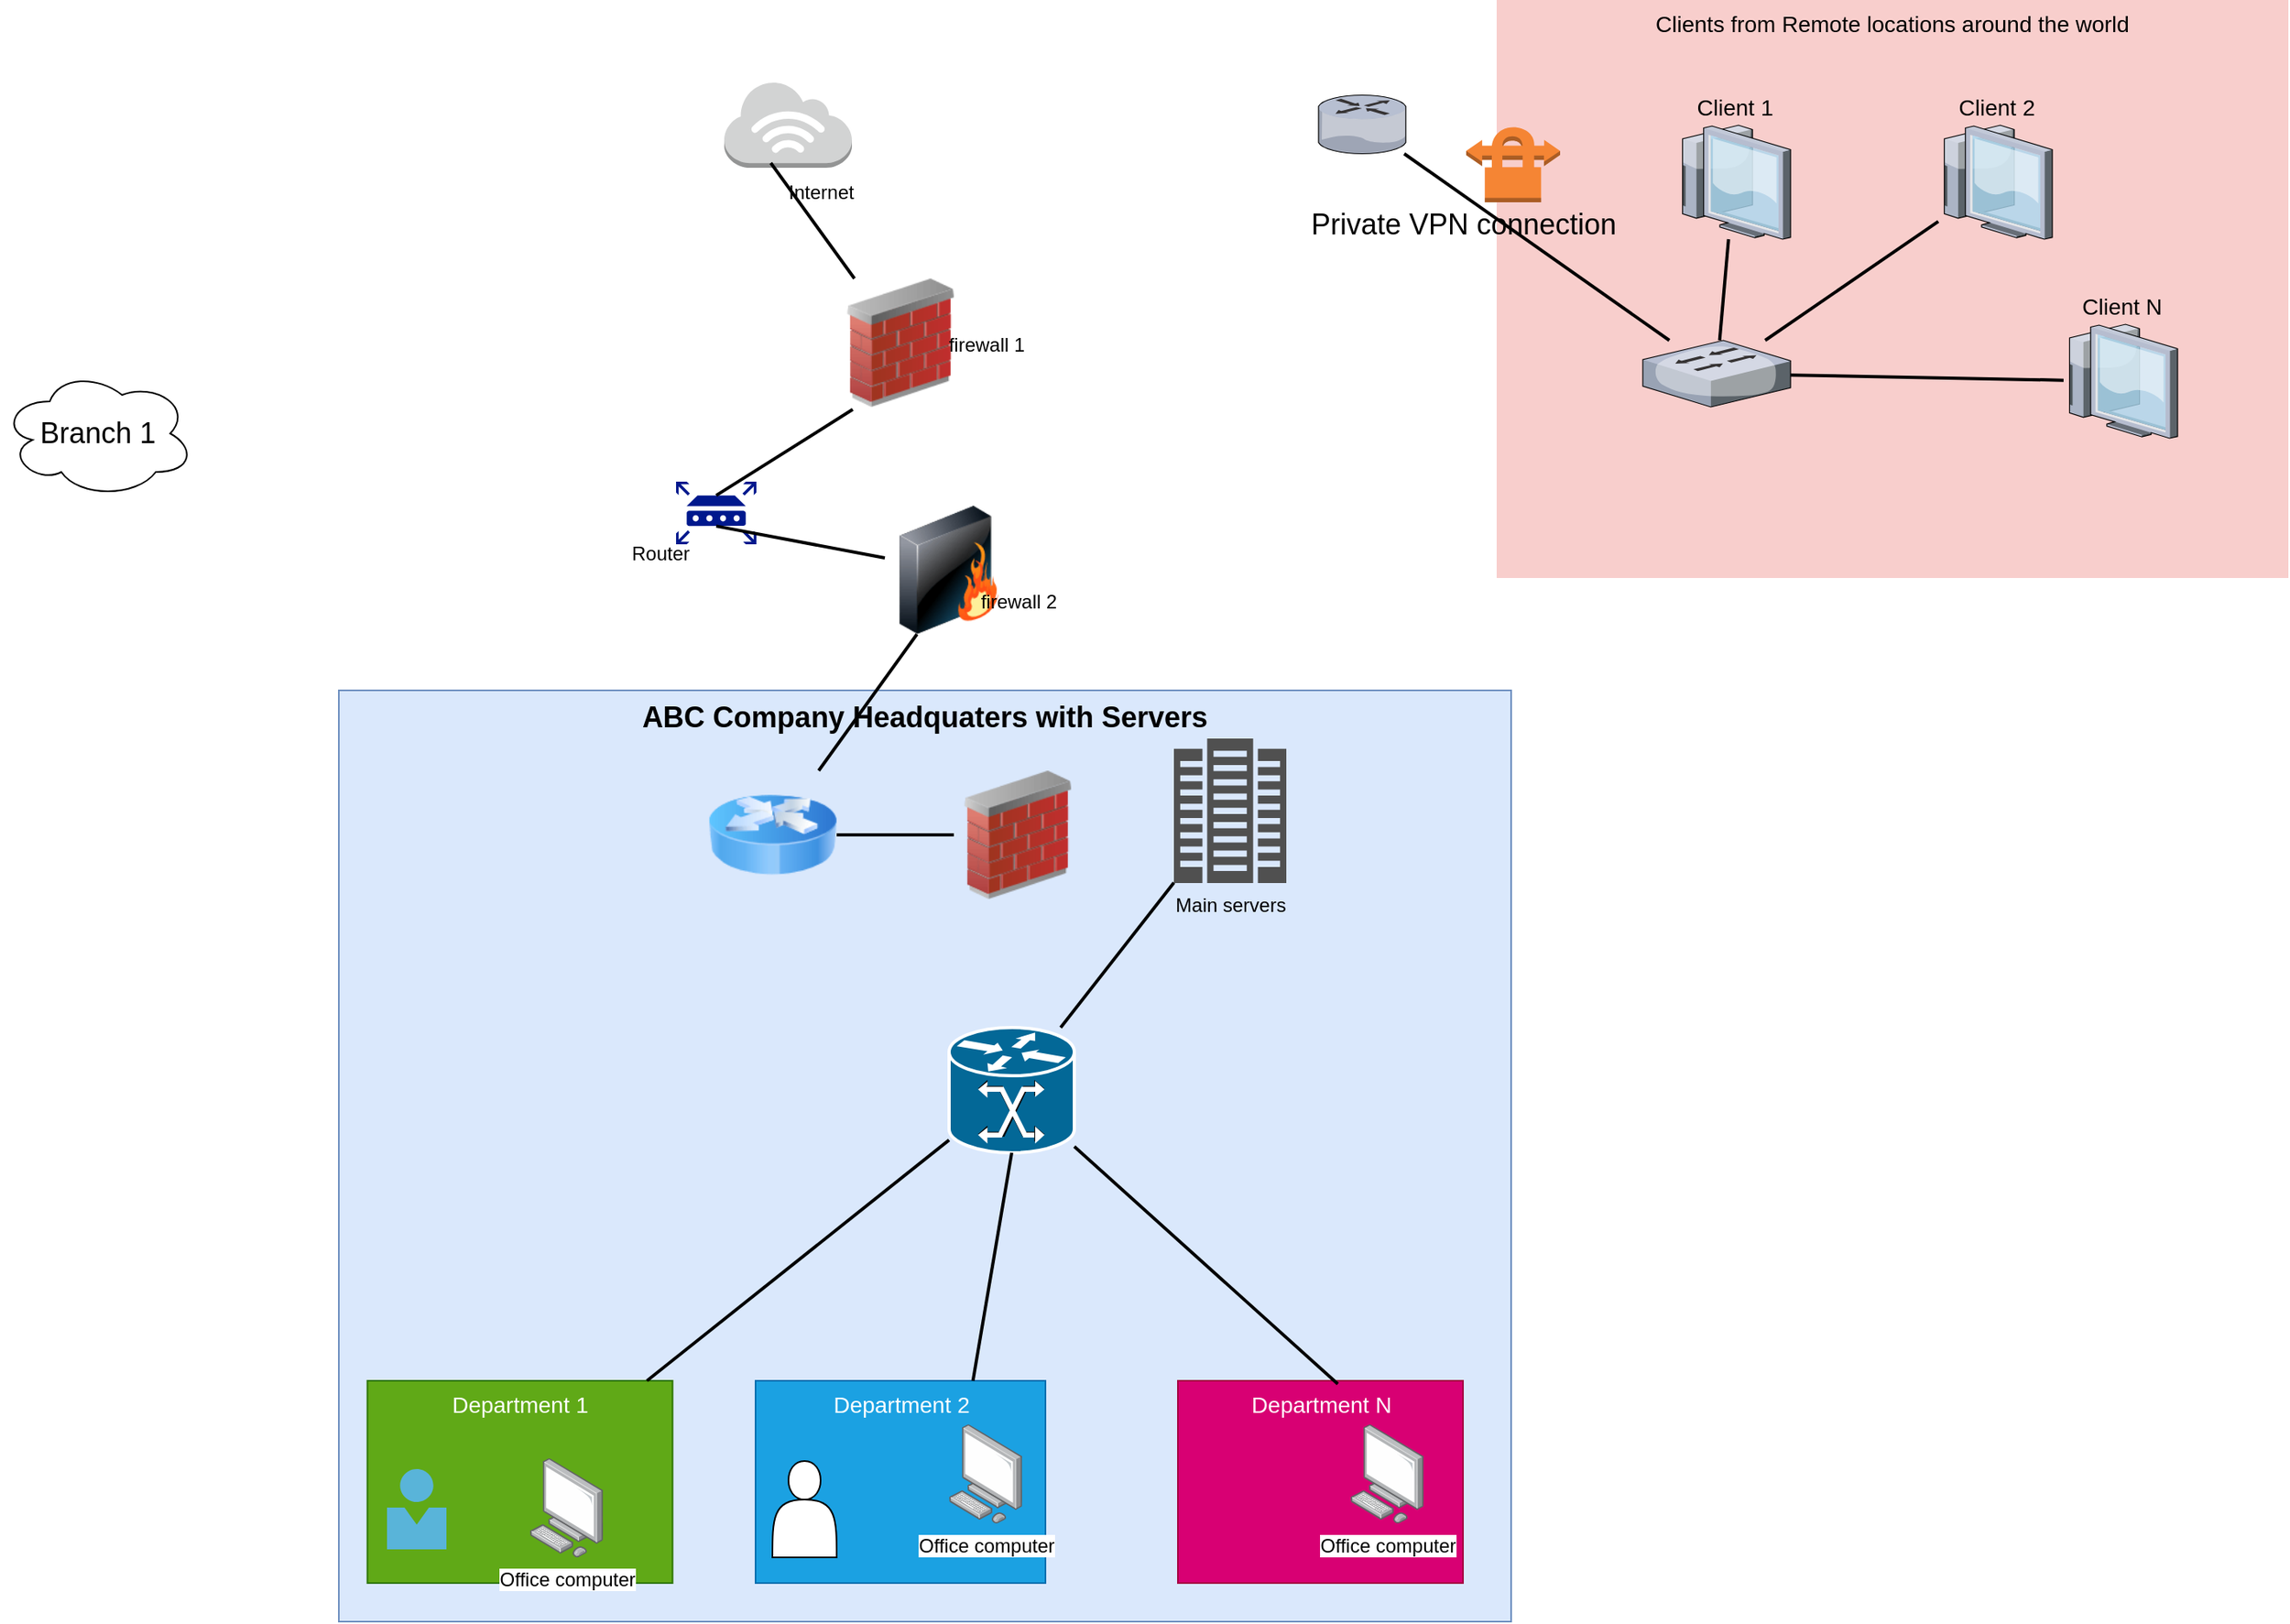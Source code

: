 <mxfile version="20.7.4" type="device"><diagram id="hyU-bhejoa185x5GGzPg" name="Page-1"><mxGraphModel dx="270" dy="395" grid="1" gridSize="10" guides="1" tooltips="1" connect="1" arrows="1" fold="1" page="1" pageScale="1" pageWidth="850" pageHeight="1100" math="0" shadow="0"><root><mxCell id="0"/><mxCell id="1" parent="0"/><mxCell id="z2CNUM2n9HA1sx5QMGbr-12" value="Clients from Remote locations around the world" style="whiteSpace=wrap;html=1;fillColor=#f8cecc;fontSize=14;strokeColor=none;verticalAlign=top;" vertex="1" parent="1"><mxGeometry x="1831" y="160" width="493" height="360" as="geometry"/></mxCell><mxCell id="z2CNUM2n9HA1sx5QMGbr-13" style="edgeStyle=none;rounded=0;html=1;startSize=10;endSize=10;jettySize=auto;orthogonalLoop=1;fontSize=14;endArrow=none;endFill=0;strokeWidth=2;" edge="1" parent="1" source="z2CNUM2n9HA1sx5QMGbr-14" target="z2CNUM2n9HA1sx5QMGbr-18"><mxGeometry relative="1" as="geometry"/></mxCell><mxCell id="z2CNUM2n9HA1sx5QMGbr-14" value="" style="verticalLabelPosition=bottom;aspect=fixed;html=1;verticalAlign=top;strokeColor=none;shape=mxgraph.citrix.router;fillColor=#66B2FF;gradientColor=#0066CC;fontSize=14;" vertex="1" parent="1"><mxGeometry x="1720" y="219.25" width="55" height="36.5" as="geometry"/></mxCell><mxCell id="z2CNUM2n9HA1sx5QMGbr-15" style="edgeStyle=none;rounded=0;html=1;startSize=10;endSize=10;jettySize=auto;orthogonalLoop=1;fontSize=14;endArrow=none;endFill=0;strokeWidth=2;" edge="1" parent="1" source="z2CNUM2n9HA1sx5QMGbr-18" target="z2CNUM2n9HA1sx5QMGbr-21"><mxGeometry relative="1" as="geometry"/></mxCell><mxCell id="z2CNUM2n9HA1sx5QMGbr-16" style="edgeStyle=none;rounded=0;html=1;startSize=10;endSize=10;jettySize=auto;orthogonalLoop=1;fontSize=14;endArrow=none;endFill=0;strokeWidth=2;" edge="1" parent="1" source="z2CNUM2n9HA1sx5QMGbr-18" target="z2CNUM2n9HA1sx5QMGbr-20"><mxGeometry relative="1" as="geometry"/></mxCell><mxCell id="z2CNUM2n9HA1sx5QMGbr-17" style="edgeStyle=none;rounded=0;html=1;startSize=10;endSize=10;jettySize=auto;orthogonalLoop=1;fontSize=14;endArrow=none;endFill=0;strokeWidth=2;" edge="1" parent="1" source="z2CNUM2n9HA1sx5QMGbr-18" target="z2CNUM2n9HA1sx5QMGbr-19"><mxGeometry relative="1" as="geometry"/></mxCell><mxCell id="z2CNUM2n9HA1sx5QMGbr-18" value="" style="verticalLabelPosition=bottom;aspect=fixed;html=1;verticalAlign=top;strokeColor=none;shape=mxgraph.citrix.switch;fillColor=#66B2FF;gradientColor=#0066CC;fontSize=14;" vertex="1" parent="1"><mxGeometry x="1922" y="372" width="92" height="41.5" as="geometry"/></mxCell><mxCell id="z2CNUM2n9HA1sx5QMGbr-19" value="Client N&lt;br&gt;" style="verticalLabelPosition=top;aspect=fixed;html=1;verticalAlign=bottom;strokeColor=none;shape=mxgraph.citrix.thin_client;fillColor=#66B2FF;gradientColor=#0066CC;fontSize=14;labelPosition=center;align=center;" vertex="1" parent="1"><mxGeometry x="2184" y="362" width="71" height="71" as="geometry"/></mxCell><mxCell id="z2CNUM2n9HA1sx5QMGbr-20" value="Client 2&lt;br&gt;" style="verticalLabelPosition=top;aspect=fixed;html=1;verticalAlign=bottom;strokeColor=none;shape=mxgraph.citrix.thin_client;fillColor=#66B2FF;gradientColor=#0066CC;fontSize=14;labelPosition=center;align=center;" vertex="1" parent="1"><mxGeometry x="2106" y="238" width="71" height="71" as="geometry"/></mxCell><mxCell id="z2CNUM2n9HA1sx5QMGbr-21" value="Client 1&lt;br&gt;" style="verticalLabelPosition=top;aspect=fixed;html=1;verticalAlign=bottom;strokeColor=none;shape=mxgraph.citrix.thin_client;fillColor=#66B2FF;gradientColor=#0066CC;fontSize=14;labelPosition=center;align=center;" vertex="1" parent="1"><mxGeometry x="1943" y="238" width="71" height="71" as="geometry"/></mxCell><mxCell id="z2CNUM2n9HA1sx5QMGbr-22" value="&lt;b&gt;&lt;font style=&quot;font-size: 18px;&quot;&gt;ABC Company Headquaters with Servers&lt;/font&gt;&lt;/b&gt;" style="whiteSpace=wrap;html=1;fillColor=#dae8fc;fontSize=14;strokeColor=#6c8ebf;verticalAlign=top;" vertex="1" parent="1"><mxGeometry x="1110" y="590" width="730" height="580" as="geometry"/></mxCell><mxCell id="z2CNUM2n9HA1sx5QMGbr-23" value="" style="outlineConnect=0;dashed=0;verticalLabelPosition=bottom;verticalAlign=top;align=center;html=1;shape=mxgraph.aws3.internet_3;fillColor=#D2D3D3;gradientColor=none;" vertex="1" parent="1"><mxGeometry x="1350" y="210.5" width="79.5" height="54" as="geometry"/></mxCell><mxCell id="z2CNUM2n9HA1sx5QMGbr-24" value="Internet" style="text;html=1;align=center;verticalAlign=middle;resizable=0;points=[];autosize=1;strokeColor=none;fillColor=none;" vertex="1" parent="1"><mxGeometry x="1380" y="264.5" width="60" height="30" as="geometry"/></mxCell><mxCell id="z2CNUM2n9HA1sx5QMGbr-25" value="" style="image;html=1;image=img/lib/clip_art/networking/Firewall_02_128x128.png" vertex="1" parent="1"><mxGeometry x="1420" y="333.5" width="80" height="80" as="geometry"/></mxCell><mxCell id="z2CNUM2n9HA1sx5QMGbr-26" value="" style="image;html=1;image=img/lib/clip_art/networking/Firewall_128x128.png" vertex="1" parent="1"><mxGeometry x="1450" y="475" width="80" height="80" as="geometry"/></mxCell><mxCell id="z2CNUM2n9HA1sx5QMGbr-27" value="" style="sketch=0;aspect=fixed;pointerEvents=1;shadow=0;dashed=0;html=1;strokeColor=none;labelPosition=center;verticalLabelPosition=bottom;verticalAlign=top;align=center;fillColor=#00188D;shape=mxgraph.mscae.enterprise.router" vertex="1" parent="1"><mxGeometry x="1320" y="460" width="50" height="39" as="geometry"/></mxCell><mxCell id="z2CNUM2n9HA1sx5QMGbr-28" value="firewall 1" style="text;html=1;align=center;verticalAlign=middle;resizable=0;points=[];autosize=1;strokeColor=none;fillColor=none;" vertex="1" parent="1"><mxGeometry x="1477.8" y="360" width="70" height="30" as="geometry"/></mxCell><mxCell id="z2CNUM2n9HA1sx5QMGbr-29" value="firewall 2" style="text;html=1;align=center;verticalAlign=middle;resizable=0;points=[];autosize=1;strokeColor=none;fillColor=none;" vertex="1" parent="1"><mxGeometry x="1498" y="520" width="70" height="30" as="geometry"/></mxCell><mxCell id="z2CNUM2n9HA1sx5QMGbr-30" value="Router" style="text;html=1;align=center;verticalAlign=middle;resizable=0;points=[];autosize=1;strokeColor=none;fillColor=none;" vertex="1" parent="1"><mxGeometry x="1280" y="490" width="60" height="30" as="geometry"/></mxCell><mxCell id="z2CNUM2n9HA1sx5QMGbr-31" style="edgeStyle=none;rounded=0;html=1;startSize=10;endSize=10;jettySize=auto;orthogonalLoop=1;fontSize=14;endArrow=none;endFill=0;strokeWidth=2;entryX=-0.017;entryY=-0.1;entryDx=0;entryDy=0;entryPerimeter=0;" edge="1" parent="1" source="z2CNUM2n9HA1sx5QMGbr-25" target="z2CNUM2n9HA1sx5QMGbr-24"><mxGeometry x="-1" relative="1" as="geometry"><mxPoint x="1550" y="100" as="sourcePoint"/><mxPoint x="1561.159" y="1" as="targetPoint"/><mxPoint as="offset"/></mxGeometry></mxCell><mxCell id="z2CNUM2n9HA1sx5QMGbr-32" style="edgeStyle=none;rounded=0;html=1;startSize=10;endSize=10;jettySize=auto;orthogonalLoop=1;fontSize=14;endArrow=none;endFill=0;strokeWidth=2;exitX=0.5;exitY=0.22;exitDx=0;exitDy=0;exitPerimeter=0;entryX=0.125;entryY=1.019;entryDx=0;entryDy=0;entryPerimeter=0;" edge="1" parent="1" source="z2CNUM2n9HA1sx5QMGbr-27" target="z2CNUM2n9HA1sx5QMGbr-25"><mxGeometry relative="1" as="geometry"><mxPoint x="1990.339" y="392" as="sourcePoint"/><mxPoint x="1460" y="360" as="targetPoint"/></mxGeometry></mxCell><mxCell id="z2CNUM2n9HA1sx5QMGbr-33" style="edgeStyle=none;rounded=0;html=1;startSize=10;endSize=10;jettySize=auto;orthogonalLoop=1;fontSize=14;endArrow=none;endFill=0;strokeWidth=2;entryX=0.5;entryY=0.71;entryDx=0;entryDy=0;entryPerimeter=0;" edge="1" parent="1" source="z2CNUM2n9HA1sx5QMGbr-26" target="z2CNUM2n9HA1sx5QMGbr-27"><mxGeometry relative="1" as="geometry"><mxPoint x="1410" y="360" as="sourcePoint"/><mxPoint x="1421.159" y="261" as="targetPoint"/></mxGeometry></mxCell><mxCell id="z2CNUM2n9HA1sx5QMGbr-34" style="edgeStyle=none;rounded=0;html=1;startSize=10;endSize=10;jettySize=auto;orthogonalLoop=1;fontSize=14;endArrow=none;endFill=0;strokeWidth=2;entryX=0.25;entryY=1;entryDx=0;entryDy=0;" edge="1" parent="1" source="z2CNUM2n9HA1sx5QMGbr-35" target="z2CNUM2n9HA1sx5QMGbr-26"><mxGeometry relative="1" as="geometry"><mxPoint x="2010.339" y="412" as="sourcePoint"/><mxPoint x="2021.498" y="313" as="targetPoint"/></mxGeometry></mxCell><mxCell id="z2CNUM2n9HA1sx5QMGbr-35" value="" style="image;html=1;image=img/lib/clip_art/networking/Router_Icon_128x128.png" vertex="1" parent="1"><mxGeometry x="1340" y="640" width="80" height="80" as="geometry"/></mxCell><mxCell id="z2CNUM2n9HA1sx5QMGbr-36" value="" style="shape=mxgraph.cisco.switches.mgx_8000_multiservice_switch;html=1;pointerEvents=1;dashed=0;fillColor=#036897;strokeColor=#ffffff;strokeWidth=2;verticalLabelPosition=bottom;verticalAlign=top;align=center;outlineConnect=0;" vertex="1" parent="1"><mxGeometry x="1490" y="800" width="78" height="78" as="geometry"/></mxCell><mxCell id="z2CNUM2n9HA1sx5QMGbr-40" style="edgeStyle=none;rounded=0;html=1;startSize=10;endSize=10;jettySize=auto;orthogonalLoop=1;fontSize=14;endArrow=none;endFill=0;strokeWidth=2;" edge="1" parent="1" source="z2CNUM2n9HA1sx5QMGbr-55" target="z2CNUM2n9HA1sx5QMGbr-36"><mxGeometry relative="1" as="geometry"><mxPoint x="2060" y="840" as="sourcePoint"/><mxPoint x="2207" y="789" as="targetPoint"/></mxGeometry></mxCell><mxCell id="z2CNUM2n9HA1sx5QMGbr-42" value="Department 1" style="whiteSpace=wrap;html=1;fillColor=#60a917;fontSize=14;strokeColor=#2D7600;verticalAlign=top;fontColor=#ffffff;" vertex="1" parent="1"><mxGeometry x="1127.8" y="1020" width="190" height="126" as="geometry"/></mxCell><mxCell id="z2CNUM2n9HA1sx5QMGbr-43" value="Office computer" style="points=[];aspect=fixed;html=1;align=center;shadow=0;dashed=0;image;image=img/lib/allied_telesis/computer_and_terminals/Personal_Computer.svg;" vertex="1" parent="1"><mxGeometry x="1229" y="1068.2" width="45.6" height="61.8" as="geometry"/></mxCell><mxCell id="z2CNUM2n9HA1sx5QMGbr-44" value="" style="sketch=0;aspect=fixed;html=1;points=[];align=center;image;fontSize=12;image=img/lib/mscae/Person.svg;" vertex="1" parent="1"><mxGeometry x="1140" y="1075" width="37" height="50" as="geometry"/></mxCell><mxCell id="z2CNUM2n9HA1sx5QMGbr-47" value="Department 2" style="whiteSpace=wrap;html=1;fillColor=#1ba1e2;fontSize=14;strokeColor=#006EAF;verticalAlign=top;fontColor=#ffffff;" vertex="1" parent="1"><mxGeometry x="1369.5" y="1020" width="180.5" height="126" as="geometry"/></mxCell><mxCell id="z2CNUM2n9HA1sx5QMGbr-48" value="Department N" style="whiteSpace=wrap;html=1;fillColor=#d80073;fontSize=14;strokeColor=#A50040;verticalAlign=top;fontColor=#ffffff;" vertex="1" parent="1"><mxGeometry x="1632.5" y="1020" width="177.5" height="126" as="geometry"/></mxCell><mxCell id="z2CNUM2n9HA1sx5QMGbr-49" value="" style="shape=actor;whiteSpace=wrap;html=1;" vertex="1" parent="1"><mxGeometry x="1380" y="1070" width="40" height="60" as="geometry"/></mxCell><mxCell id="z2CNUM2n9HA1sx5QMGbr-50" value="" style="shape=image;html=1;verticalAlign=top;verticalLabelPosition=bottom;labelBackgroundColor=#ffffff;imageAspect=0;aspect=fixed;image=https://cdn1.iconfinder.com/data/icons/ionicons-fill-vol-2/512/person-128.png" vertex="1" parent="1"><mxGeometry x="1646" y="1060" width="54" height="54" as="geometry"/></mxCell><mxCell id="z2CNUM2n9HA1sx5QMGbr-51" value="Office computer" style="points=[];aspect=fixed;html=1;align=center;shadow=0;dashed=0;image;image=img/lib/allied_telesis/computer_and_terminals/Personal_Computer.svg;" vertex="1" parent="1"><mxGeometry x="1490" y="1047.1" width="45.6" height="61.8" as="geometry"/></mxCell><mxCell id="z2CNUM2n9HA1sx5QMGbr-53" value="Office computer" style="points=[];aspect=fixed;html=1;align=center;shadow=0;dashed=0;image;image=img/lib/allied_telesis/computer_and_terminals/Personal_Computer.svg;" vertex="1" parent="1"><mxGeometry x="1740" y="1047.1" width="45.6" height="61.8" as="geometry"/></mxCell><mxCell id="z2CNUM2n9HA1sx5QMGbr-54" value="" style="image;html=1;image=img/lib/clip_art/networking/Firewall_02_128x128.png" vertex="1" parent="1"><mxGeometry x="1493" y="640" width="80" height="80" as="geometry"/></mxCell><mxCell id="z2CNUM2n9HA1sx5QMGbr-55" value="Main servers" style="sketch=0;pointerEvents=1;shadow=0;dashed=0;html=1;strokeColor=none;fillColor=#505050;labelPosition=center;verticalLabelPosition=bottom;verticalAlign=top;outlineConnect=0;align=center;shape=mxgraph.office.servers.datacenter;" vertex="1" parent="1"><mxGeometry x="1630" y="620" width="70" height="90" as="geometry"/></mxCell><mxCell id="z2CNUM2n9HA1sx5QMGbr-56" style="edgeStyle=none;rounded=0;html=1;startSize=10;endSize=10;jettySize=auto;orthogonalLoop=1;fontSize=14;endArrow=none;endFill=0;strokeWidth=2;exitX=1;exitY=0.5;exitDx=0;exitDy=0;" edge="1" parent="1" source="z2CNUM2n9HA1sx5QMGbr-35" target="z2CNUM2n9HA1sx5QMGbr-54"><mxGeometry relative="1" as="geometry"><mxPoint x="950" y="720" as="sourcePoint"/><mxPoint x="1042.54" y="830" as="targetPoint"/></mxGeometry></mxCell><mxCell id="z2CNUM2n9HA1sx5QMGbr-57" style="edgeStyle=none;rounded=0;html=1;startSize=10;endSize=10;jettySize=auto;orthogonalLoop=1;fontSize=14;endArrow=none;endFill=0;strokeWidth=2;" edge="1" parent="1" source="z2CNUM2n9HA1sx5QMGbr-36" target="z2CNUM2n9HA1sx5QMGbr-42"><mxGeometry relative="1" as="geometry"><mxPoint x="1000" y="890" as="sourcePoint"/><mxPoint x="1092.54" y="1000" as="targetPoint"/></mxGeometry></mxCell><mxCell id="z2CNUM2n9HA1sx5QMGbr-58" style="edgeStyle=none;rounded=0;html=1;startSize=10;endSize=10;jettySize=auto;orthogonalLoop=1;fontSize=14;endArrow=none;endFill=0;strokeWidth=2;exitX=0.5;exitY=1;exitDx=0;exitDy=0;exitPerimeter=0;entryX=0.75;entryY=0;entryDx=0;entryDy=0;" edge="1" parent="1" source="z2CNUM2n9HA1sx5QMGbr-36" target="z2CNUM2n9HA1sx5QMGbr-47"><mxGeometry relative="1" as="geometry"><mxPoint x="1030" y="890" as="sourcePoint"/><mxPoint x="1122.54" y="1000" as="targetPoint"/></mxGeometry></mxCell><mxCell id="z2CNUM2n9HA1sx5QMGbr-59" style="edgeStyle=none;rounded=0;html=1;startSize=10;endSize=10;jettySize=auto;orthogonalLoop=1;fontSize=14;endArrow=none;endFill=0;strokeWidth=2;entryX=0.561;entryY=0.016;entryDx=0;entryDy=0;entryPerimeter=0;" edge="1" parent="1" source="z2CNUM2n9HA1sx5QMGbr-36" target="z2CNUM2n9HA1sx5QMGbr-48"><mxGeometry relative="1" as="geometry"><mxPoint x="1080" y="910" as="sourcePoint"/><mxPoint x="1172.54" y="1020" as="targetPoint"/></mxGeometry></mxCell><mxCell id="z2CNUM2n9HA1sx5QMGbr-61" value="Private VPN connection" style="text;html=1;align=center;verticalAlign=middle;resizable=0;points=[];autosize=1;strokeColor=none;fillColor=none;fontSize=18;" vertex="1" parent="1"><mxGeometry x="1705" y="280" width="210" height="40" as="geometry"/></mxCell><mxCell id="z2CNUM2n9HA1sx5QMGbr-62" value="" style="outlineConnect=0;dashed=0;verticalLabelPosition=bottom;verticalAlign=top;align=center;html=1;shape=mxgraph.aws3.vpn_connection;fillColor=#F58534;gradientColor=none;fontSize=18;" vertex="1" parent="1"><mxGeometry x="1812" y="238" width="58.5" height="48" as="geometry"/></mxCell><mxCell id="z2CNUM2n9HA1sx5QMGbr-65" value="Branch 1" style="ellipse;shape=cloud;whiteSpace=wrap;html=1;fontSize=18;" vertex="1" parent="1"><mxGeometry x="900" y="390" width="120" height="80" as="geometry"/></mxCell></root></mxGraphModel></diagram></mxfile>